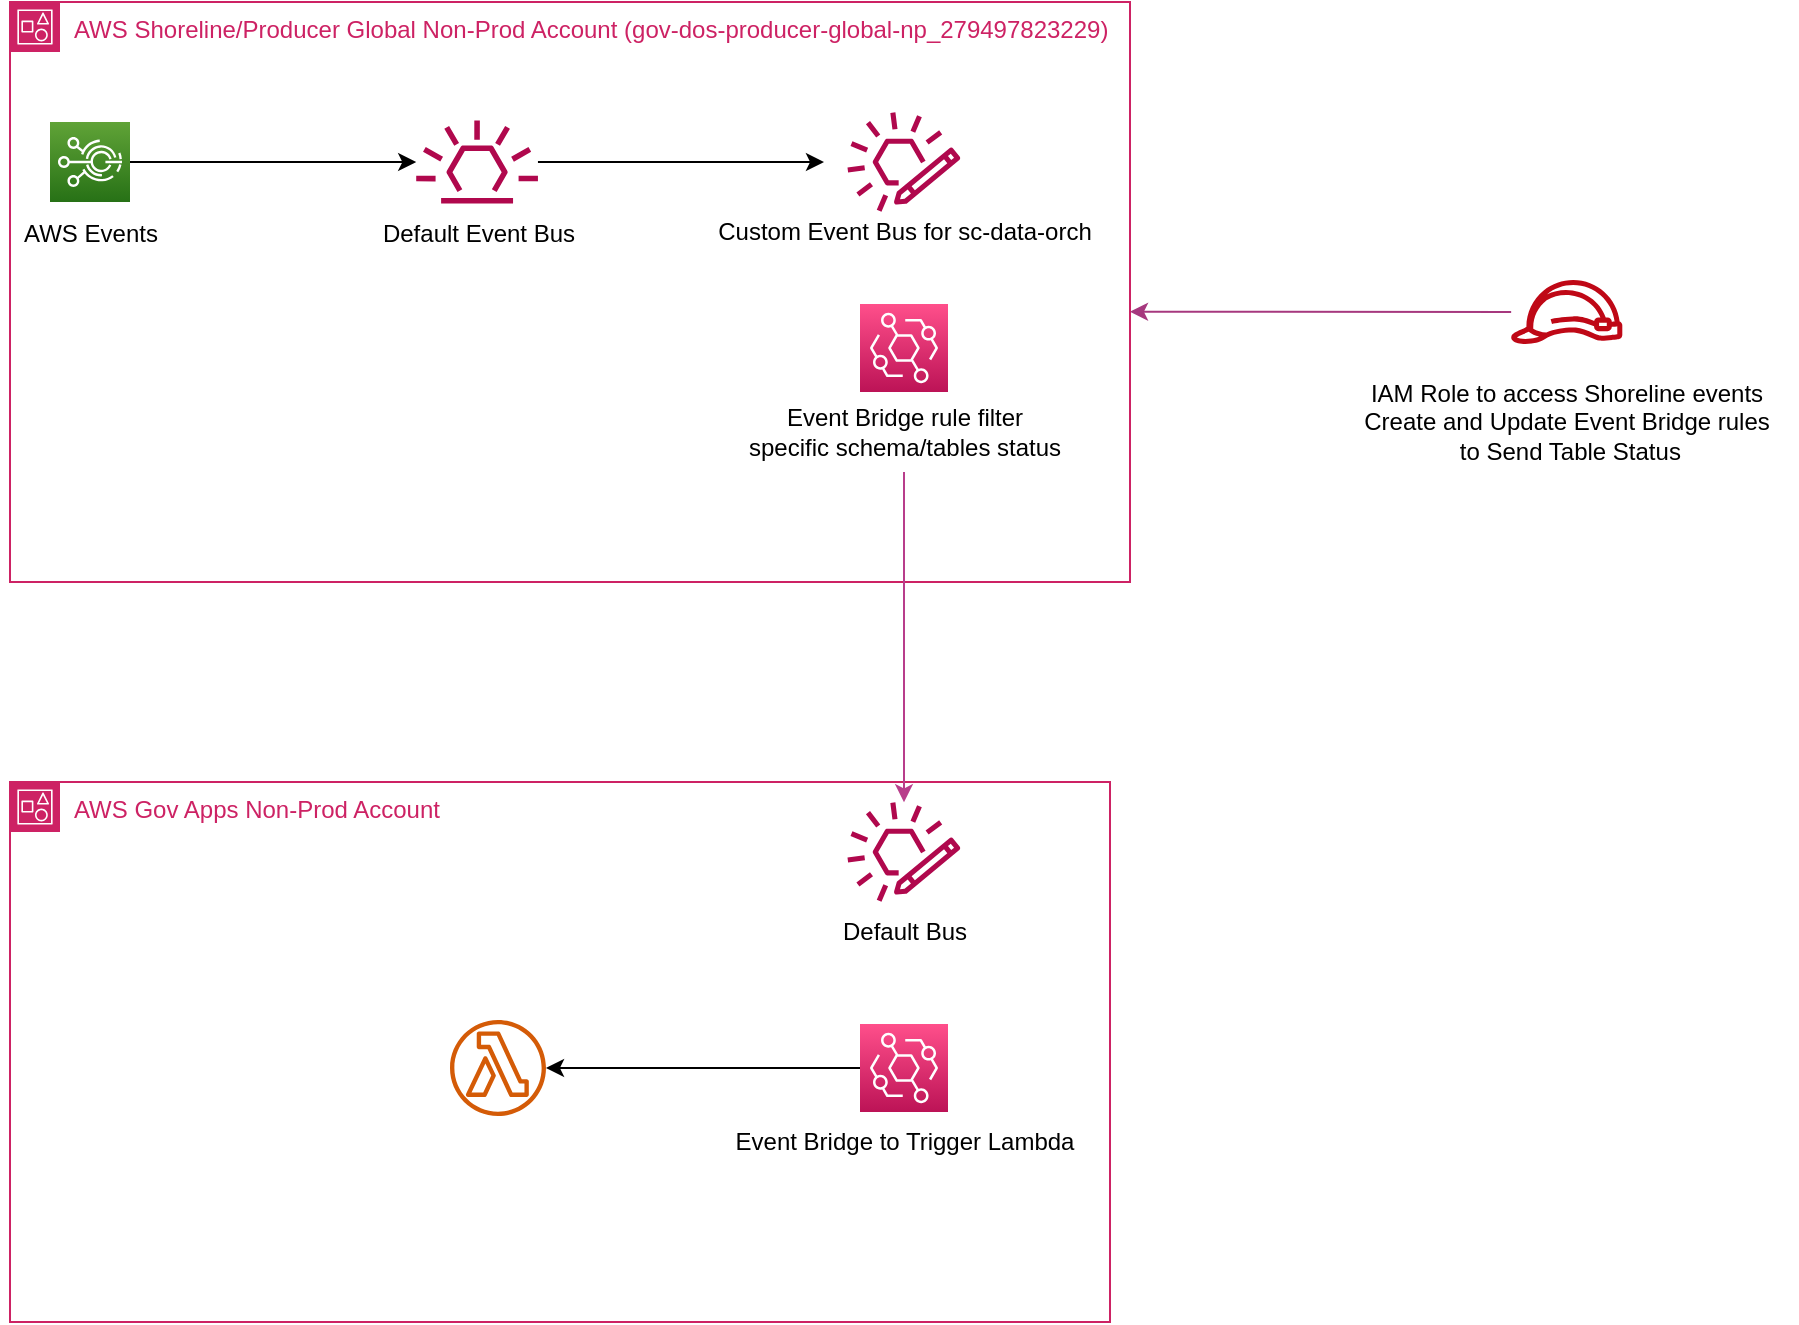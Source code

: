 <mxfile version="21.3.6" type="github">
  <diagram name="Page-1" id="35pqKoHUVtBYQdD1kzEH">
    <mxGraphModel dx="1172" dy="499" grid="1" gridSize="10" guides="1" tooltips="1" connect="1" arrows="1" fold="1" page="1" pageScale="1" pageWidth="827" pageHeight="1169" math="0" shadow="0">
      <root>
        <mxCell id="0" />
        <mxCell id="1" parent="0" />
        <mxCell id="cvgiTLHkZxJhIL0Y9kGM-1" value="AWS Shoreline/Producer Global Non-Prod Account (gov-dos-producer-global-np_279497823229)" style="points=[[0,0],[0.25,0],[0.5,0],[0.75,0],[1,0],[1,0.25],[1,0.5],[1,0.75],[1,1],[0.75,1],[0.5,1],[0.25,1],[0,1],[0,0.75],[0,0.5],[0,0.25]];outlineConnect=0;gradientColor=none;html=1;whiteSpace=wrap;fontSize=12;fontStyle=0;container=1;pointerEvents=0;collapsible=0;recursiveResize=0;shape=mxgraph.aws4.group;grIcon=mxgraph.aws4.group_account;strokeColor=#CD2264;fillColor=none;verticalAlign=top;align=left;spacingLeft=30;fontColor=#CD2264;dashed=0;" parent="1" vertex="1">
          <mxGeometry x="180" y="30" width="560" height="290" as="geometry" />
        </mxCell>
        <mxCell id="cvgiTLHkZxJhIL0Y9kGM-33" value="" style="edgeStyle=orthogonalEdgeStyle;rounded=0;orthogonalLoop=1;jettySize=auto;html=1;" parent="cvgiTLHkZxJhIL0Y9kGM-1" source="r8ijON2OsOiev5sQsJvA-1" edge="1">
          <mxGeometry relative="1" as="geometry">
            <mxPoint x="407" y="80" as="targetPoint" />
          </mxGeometry>
        </mxCell>
        <mxCell id="cvgiTLHkZxJhIL0Y9kGM-3" value="" style="sketch=0;points=[[0,0,0],[0.25,0,0],[0.5,0,0],[0.75,0,0],[1,0,0],[0,1,0],[0.25,1,0],[0.5,1,0],[0.75,1,0],[1,1,0],[0,0.25,0],[0,0.5,0],[0,0.75,0],[1,0.25,0],[1,0.5,0],[1,0.75,0]];outlineConnect=0;fontColor=#232F3E;gradientColor=#60A337;gradientDirection=north;fillColor=#277116;strokeColor=#ffffff;dashed=0;verticalLabelPosition=bottom;verticalAlign=top;align=center;html=1;fontSize=12;fontStyle=0;aspect=fixed;shape=mxgraph.aws4.resourceIcon;resIcon=mxgraph.aws4.iot_events;" parent="cvgiTLHkZxJhIL0Y9kGM-1" vertex="1">
          <mxGeometry x="20" y="60" width="40" height="40" as="geometry" />
        </mxCell>
        <mxCell id="cvgiTLHkZxJhIL0Y9kGM-4" value="AWS Events" style="text;html=1;align=center;verticalAlign=middle;resizable=0;points=[];autosize=1;strokeColor=none;fillColor=none;" parent="cvgiTLHkZxJhIL0Y9kGM-1" vertex="1">
          <mxGeometry x="-5" y="100.75" width="90" height="30" as="geometry" />
        </mxCell>
        <mxCell id="cvgiTLHkZxJhIL0Y9kGM-7" value="" style="sketch=0;points=[[0,0,0],[0.25,0,0],[0.5,0,0],[0.75,0,0],[1,0,0],[0,1,0],[0.25,1,0],[0.5,1,0],[0.75,1,0],[1,1,0],[0,0.25,0],[0,0.5,0],[0,0.75,0],[1,0.25,0],[1,0.5,0],[1,0.75,0]];outlineConnect=0;fontColor=#232F3E;gradientColor=#FF4F8B;gradientDirection=north;fillColor=#BC1356;strokeColor=#ffffff;dashed=0;verticalLabelPosition=bottom;verticalAlign=top;align=center;html=1;fontSize=12;fontStyle=0;aspect=fixed;shape=mxgraph.aws4.resourceIcon;resIcon=mxgraph.aws4.eventbridge;" parent="cvgiTLHkZxJhIL0Y9kGM-1" vertex="1">
          <mxGeometry x="425" y="151" width="44" height="44" as="geometry" />
        </mxCell>
        <mxCell id="cvgiTLHkZxJhIL0Y9kGM-8" value="Event Bridge rule filter &lt;br&gt;specific schema/tables status" style="text;html=1;align=center;verticalAlign=middle;resizable=0;points=[];autosize=1;strokeColor=none;fillColor=none;" parent="cvgiTLHkZxJhIL0Y9kGM-1" vertex="1">
          <mxGeometry x="357" y="195" width="180" height="40" as="geometry" />
        </mxCell>
        <mxCell id="cvgiTLHkZxJhIL0Y9kGM-10" value="" style="sketch=0;outlineConnect=0;fontColor=#232F3E;gradientColor=none;fillColor=#B0084D;strokeColor=none;dashed=0;verticalLabelPosition=bottom;verticalAlign=top;align=center;html=1;fontSize=12;fontStyle=0;aspect=fixed;pointerEvents=1;shape=mxgraph.aws4.eventbridge_custom_event_bus_resource;" parent="cvgiTLHkZxJhIL0Y9kGM-1" vertex="1">
          <mxGeometry x="418.74" y="55" width="56.52" height="50" as="geometry" />
        </mxCell>
        <mxCell id="cvgiTLHkZxJhIL0Y9kGM-11" value="Custom Event Bus for sc-data-orch" style="text;html=1;align=center;verticalAlign=middle;resizable=0;points=[];autosize=1;strokeColor=none;fillColor=none;" parent="cvgiTLHkZxJhIL0Y9kGM-1" vertex="1">
          <mxGeometry x="342" y="100" width="210" height="30" as="geometry" />
        </mxCell>
        <mxCell id="r8ijON2OsOiev5sQsJvA-2" value="" style="edgeStyle=orthogonalEdgeStyle;rounded=0;orthogonalLoop=1;jettySize=auto;html=1;" parent="cvgiTLHkZxJhIL0Y9kGM-1" source="cvgiTLHkZxJhIL0Y9kGM-3" target="r8ijON2OsOiev5sQsJvA-1" edge="1">
          <mxGeometry relative="1" as="geometry">
            <mxPoint x="587" y="130" as="targetPoint" />
            <mxPoint x="240" y="130" as="sourcePoint" />
          </mxGeometry>
        </mxCell>
        <mxCell id="r8ijON2OsOiev5sQsJvA-1" value="" style="sketch=0;outlineConnect=0;fontColor=#232F3E;gradientColor=none;fillColor=#B0084D;strokeColor=none;dashed=0;verticalLabelPosition=bottom;verticalAlign=top;align=center;html=1;fontSize=12;fontStyle=0;aspect=fixed;pointerEvents=1;shape=mxgraph.aws4.eventbridge_default_event_bus_resource;" parent="cvgiTLHkZxJhIL0Y9kGM-1" vertex="1">
          <mxGeometry x="203" y="59.25" width="61.08" height="41.5" as="geometry" />
        </mxCell>
        <mxCell id="r8ijON2OsOiev5sQsJvA-3" value="Default Event Bus" style="text;html=1;align=center;verticalAlign=middle;resizable=0;points=[];autosize=1;strokeColor=none;fillColor=none;" parent="cvgiTLHkZxJhIL0Y9kGM-1" vertex="1">
          <mxGeometry x="174.0" y="100.75" width="120" height="30" as="geometry" />
        </mxCell>
        <mxCell id="cvgiTLHkZxJhIL0Y9kGM-2" value="" style="sketch=0;outlineConnect=0;fontColor=#232F3E;gradientColor=none;fillColor=#BF0816;strokeColor=none;dashed=0;verticalLabelPosition=bottom;verticalAlign=top;align=center;html=1;fontSize=12;fontStyle=0;aspect=fixed;pointerEvents=1;shape=mxgraph.aws4.role;" parent="1" vertex="1">
          <mxGeometry x="930" y="169" width="56.73" height="32" as="geometry" />
        </mxCell>
        <mxCell id="cvgiTLHkZxJhIL0Y9kGM-5" value="IAM Role to access Shoreline events&lt;br&gt;Create and Update Event Bridge rules&lt;br style=&quot;border-color: var(--border-color);&quot;&gt;&amp;nbsp;to Send Table Status" style="text;html=1;align=center;verticalAlign=middle;resizable=0;points=[];autosize=1;strokeColor=none;fillColor=none;" parent="1" vertex="1">
          <mxGeometry x="843.36" y="210" width="230" height="60" as="geometry" />
        </mxCell>
        <mxCell id="cvgiTLHkZxJhIL0Y9kGM-6" value="" style="endArrow=classic;html=1;rounded=0;fillColor=#AD429B;strokeColor=#A6387E;entryX=1;entryY=0.534;entryDx=0;entryDy=0;entryPerimeter=0;" parent="1" source="cvgiTLHkZxJhIL0Y9kGM-2" target="cvgiTLHkZxJhIL0Y9kGM-1" edge="1">
          <mxGeometry width="50" height="50" relative="1" as="geometry">
            <mxPoint x="670" y="180" as="sourcePoint" />
            <mxPoint x="720" y="130" as="targetPoint" />
          </mxGeometry>
        </mxCell>
        <mxCell id="cvgiTLHkZxJhIL0Y9kGM-20" value="AWS Gov Apps Non-Prod Account" style="points=[[0,0],[0.25,0],[0.5,0],[0.75,0],[1,0],[1,0.25],[1,0.5],[1,0.75],[1,1],[0.75,1],[0.5,1],[0.25,1],[0,1],[0,0.75],[0,0.5],[0,0.25]];outlineConnect=0;gradientColor=none;html=1;whiteSpace=wrap;fontSize=12;fontStyle=0;container=1;pointerEvents=0;collapsible=0;recursiveResize=0;shape=mxgraph.aws4.group;grIcon=mxgraph.aws4.group_account;strokeColor=#CD2264;fillColor=none;verticalAlign=top;align=left;spacingLeft=30;fontColor=#CD2264;dashed=0;" parent="1" vertex="1">
          <mxGeometry x="180" y="420" width="550" height="270" as="geometry" />
        </mxCell>
        <mxCell id="cvgiTLHkZxJhIL0Y9kGM-32" style="edgeStyle=orthogonalEdgeStyle;rounded=0;orthogonalLoop=1;jettySize=auto;html=1;" parent="cvgiTLHkZxJhIL0Y9kGM-20" source="cvgiTLHkZxJhIL0Y9kGM-23" target="cvgiTLHkZxJhIL0Y9kGM-30" edge="1">
          <mxGeometry relative="1" as="geometry" />
        </mxCell>
        <mxCell id="cvgiTLHkZxJhIL0Y9kGM-23" value="" style="sketch=0;points=[[0,0,0],[0.25,0,0],[0.5,0,0],[0.75,0,0],[1,0,0],[0,1,0],[0.25,1,0],[0.5,1,0],[0.75,1,0],[1,1,0],[0,0.25,0],[0,0.5,0],[0,0.75,0],[1,0.25,0],[1,0.5,0],[1,0.75,0]];outlineConnect=0;fontColor=#232F3E;gradientColor=#FF4F8B;gradientDirection=north;fillColor=#BC1356;strokeColor=#ffffff;dashed=0;verticalLabelPosition=bottom;verticalAlign=top;align=center;html=1;fontSize=12;fontStyle=0;aspect=fixed;shape=mxgraph.aws4.resourceIcon;resIcon=mxgraph.aws4.eventbridge;" parent="cvgiTLHkZxJhIL0Y9kGM-20" vertex="1">
          <mxGeometry x="425" y="121" width="44" height="44" as="geometry" />
        </mxCell>
        <mxCell id="cvgiTLHkZxJhIL0Y9kGM-24" value="Event Bridge to Trigger Lambda" style="text;html=1;align=center;verticalAlign=middle;resizable=0;points=[];autosize=1;strokeColor=none;fillColor=none;" parent="cvgiTLHkZxJhIL0Y9kGM-20" vertex="1">
          <mxGeometry x="352" y="165" width="190" height="30" as="geometry" />
        </mxCell>
        <mxCell id="cvgiTLHkZxJhIL0Y9kGM-25" value="" style="sketch=0;outlineConnect=0;fontColor=#232F3E;gradientColor=none;fillColor=#B0084D;strokeColor=none;dashed=0;verticalLabelPosition=bottom;verticalAlign=top;align=center;html=1;fontSize=12;fontStyle=0;aspect=fixed;pointerEvents=1;shape=mxgraph.aws4.eventbridge_custom_event_bus_resource;" parent="cvgiTLHkZxJhIL0Y9kGM-20" vertex="1">
          <mxGeometry x="418.74" y="10" width="56.52" height="50" as="geometry" />
        </mxCell>
        <mxCell id="cvgiTLHkZxJhIL0Y9kGM-26" value="Default Bus" style="text;html=1;align=center;verticalAlign=middle;resizable=0;points=[];autosize=1;strokeColor=none;fillColor=none;" parent="cvgiTLHkZxJhIL0Y9kGM-20" vertex="1">
          <mxGeometry x="402" y="60" width="90" height="30" as="geometry" />
        </mxCell>
        <mxCell id="cvgiTLHkZxJhIL0Y9kGM-30" value="" style="sketch=0;outlineConnect=0;fontColor=#232F3E;gradientColor=none;fillColor=#D45B07;strokeColor=none;dashed=0;verticalLabelPosition=bottom;verticalAlign=top;align=center;html=1;fontSize=12;fontStyle=0;aspect=fixed;pointerEvents=1;shape=mxgraph.aws4.lambda_function;" parent="cvgiTLHkZxJhIL0Y9kGM-20" vertex="1">
          <mxGeometry x="220" y="119" width="48" height="48" as="geometry" />
        </mxCell>
        <mxCell id="cvgiTLHkZxJhIL0Y9kGM-27" value="" style="endArrow=classic;html=1;rounded=0;fillColor=#913782;strokeColor=#B83E8B;" parent="1" source="cvgiTLHkZxJhIL0Y9kGM-8" target="cvgiTLHkZxJhIL0Y9kGM-25" edge="1">
          <mxGeometry width="50" height="50" relative="1" as="geometry">
            <mxPoint x="701" y="350" as="sourcePoint" />
            <mxPoint x="620" y="350" as="targetPoint" />
          </mxGeometry>
        </mxCell>
      </root>
    </mxGraphModel>
  </diagram>
</mxfile>
